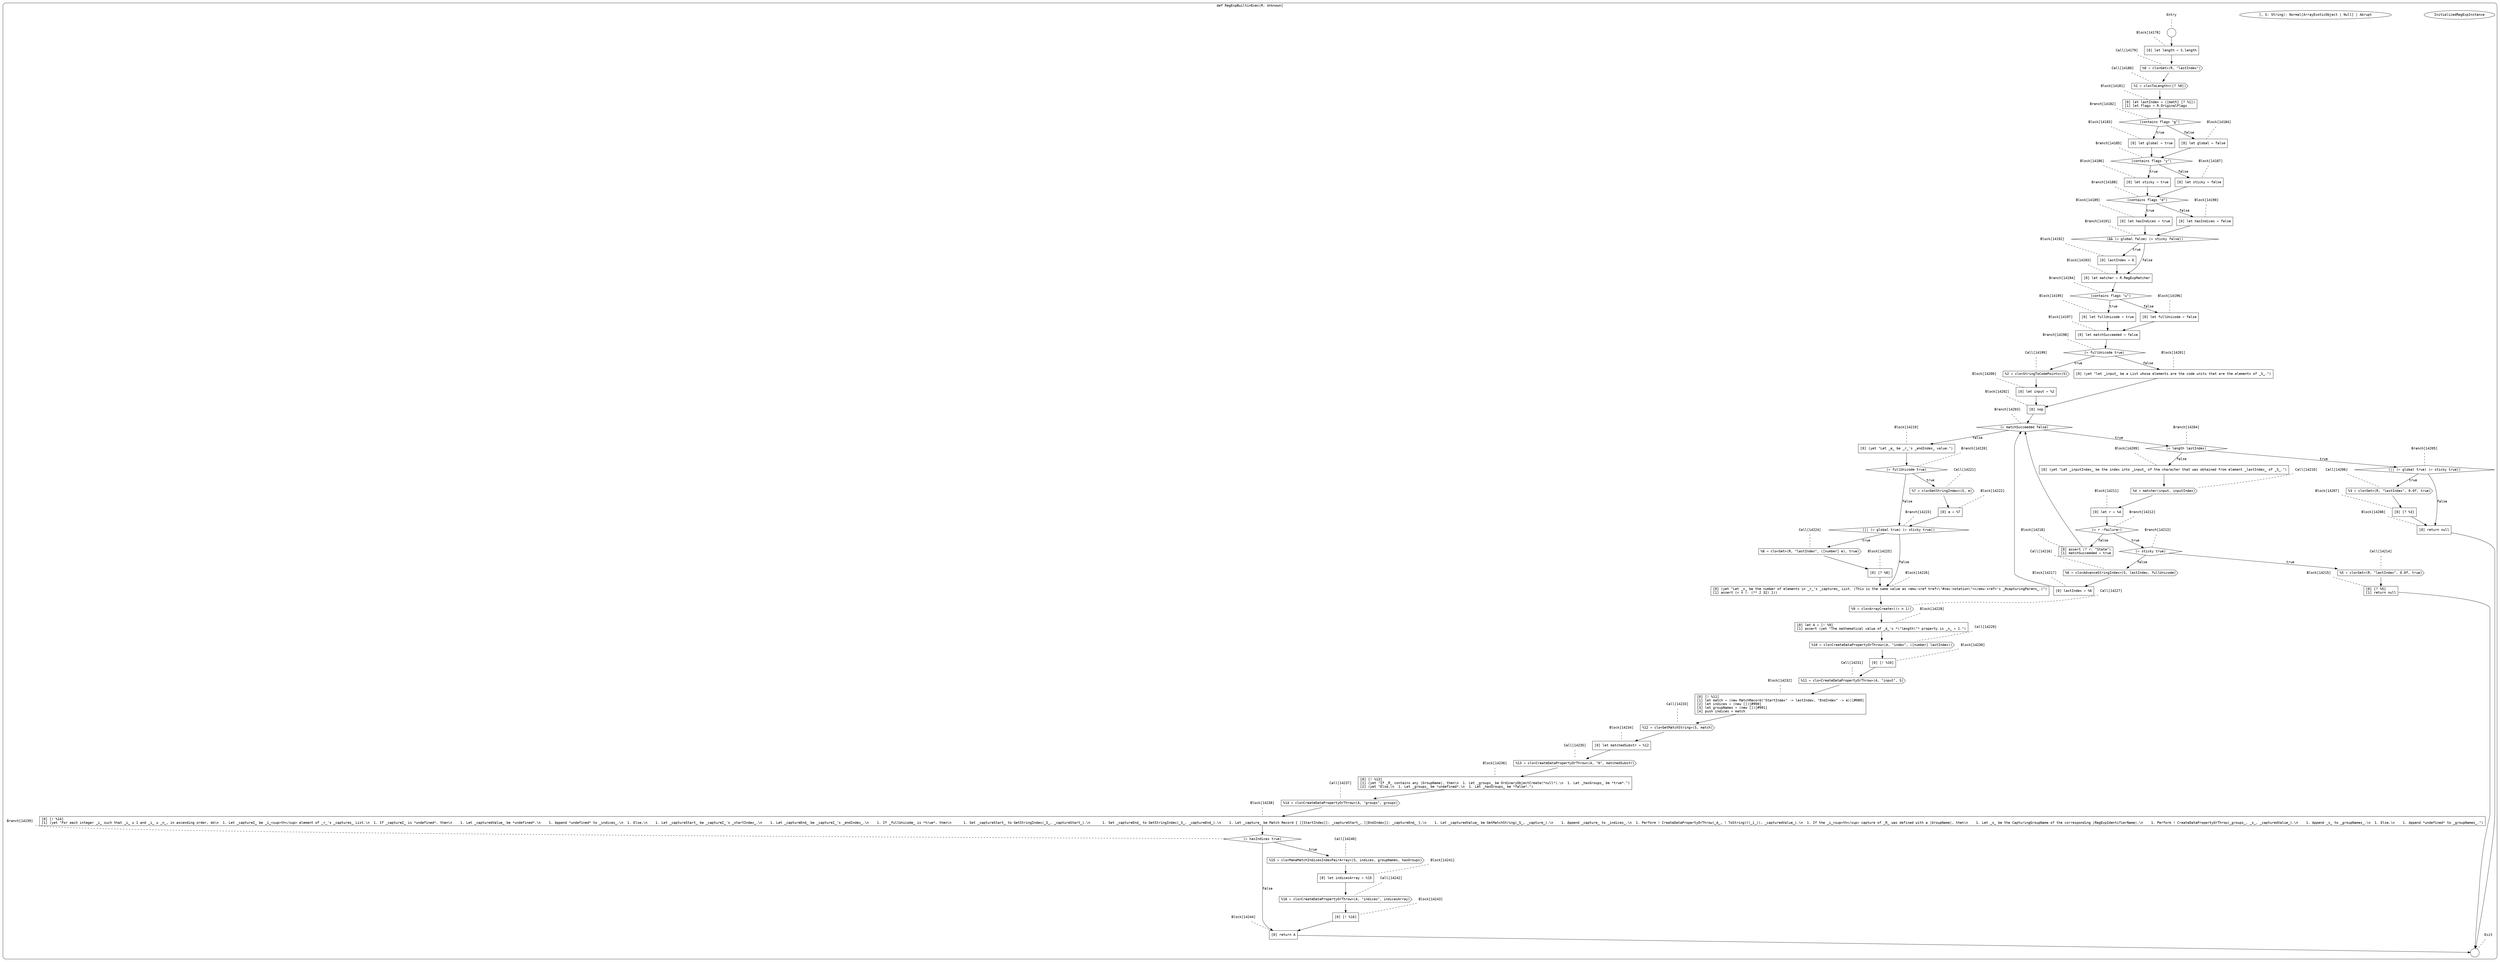 digraph {
  graph [fontname = "Consolas"]
  node [fontname = "Consolas"]
  edge [fontname = "Consolas"]
  subgraph cluster2313 {
    label = "def RegExpBuiltinExec(R: Unknown["InitializedRegExpInstance"], S: String): Normal[ArrayExoticObject | Null] | Abrupt"
    style = rounded
    cluster2313_entry_name [shape=none, label=<<font color="black">Entry</font>>]
    cluster2313_entry_name -> cluster2313_entry [arrowhead=none, color="black", style=dashed]
    cluster2313_entry [shape=circle label=" " color="black" fillcolor="white" style=filled]
    cluster2313_entry -> node14178 [color="black"]
    cluster2313_exit_name [shape=none, label=<<font color="black">Exit</font>>]
    cluster2313_exit_name -> cluster2313_exit [arrowhead=none, color="black", style=dashed]
    cluster2313_exit [shape=circle label=" " color="black" fillcolor="white" style=filled]
    node14178_name [shape=none, label=<<font color="black">Block[14178]</font>>]
    node14178_name -> node14178 [arrowhead=none, color="black", style=dashed]
    node14178 [shape=box, label=<<font color="black">[0] let length = S.length<BR ALIGN="LEFT"/></font>> color="black" fillcolor="white", style=filled]
    node14178 -> node14179 [color="black"]
    node14179_name [shape=none, label=<<font color="black">Call[14179]</font>>]
    node14179_name -> node14179 [arrowhead=none, color="black", style=dashed]
    node14179 [shape=cds, label=<<font color="black">%0 = clo&lt;Get&gt;(R, &quot;lastIndex&quot;)</font>> color="black" fillcolor="white", style=filled]
    node14179 -> node14180 [color="black"]
    node14180_name [shape=none, label=<<font color="black">Call[14180]</font>>]
    node14180_name -> node14180 [arrowhead=none, color="black", style=dashed]
    node14180 [shape=cds, label=<<font color="black">%1 = clo&lt;ToLength&gt;([? %0])</font>> color="black" fillcolor="white", style=filled]
    node14180 -> node14181 [color="black"]
    node14181_name [shape=none, label=<<font color="black">Block[14181]</font>>]
    node14181_name -> node14181 [arrowhead=none, color="black", style=dashed]
    node14181 [shape=box, label=<<font color="black">[0] let lastIndex = ([math] [? %1])<BR ALIGN="LEFT"/>[1] let flags = R.OriginalFlags<BR ALIGN="LEFT"/></font>> color="black" fillcolor="white", style=filled]
    node14181 -> node14182 [color="black"]
    node14182_name [shape=none, label=<<font color="black">Branch[14182]</font>>]
    node14182_name -> node14182 [arrowhead=none, color="black", style=dashed]
    node14182 [shape=diamond, label=<<font color="black">(contains flags &quot;g&quot;)</font>> color="black" fillcolor="white", style=filled]
    node14182 -> node14183 [label=<<font color="black">true</font>> color="black"]
    node14182 -> node14184 [label=<<font color="black">false</font>> color="black"]
    node14183_name [shape=none, label=<<font color="black">Block[14183]</font>>]
    node14183_name -> node14183 [arrowhead=none, color="black", style=dashed]
    node14183 [shape=box, label=<<font color="black">[0] let global = true<BR ALIGN="LEFT"/></font>> color="black" fillcolor="white", style=filled]
    node14183 -> node14185 [color="black"]
    node14184_name [shape=none, label=<<font color="black">Block[14184]</font>>]
    node14184_name -> node14184 [arrowhead=none, color="black", style=dashed]
    node14184 [shape=box, label=<<font color="black">[0] let global = false<BR ALIGN="LEFT"/></font>> color="black" fillcolor="white", style=filled]
    node14184 -> node14185 [color="black"]
    node14185_name [shape=none, label=<<font color="black">Branch[14185]</font>>]
    node14185_name -> node14185 [arrowhead=none, color="black", style=dashed]
    node14185 [shape=diamond, label=<<font color="black">(contains flags &quot;y&quot;)</font>> color="black" fillcolor="white", style=filled]
    node14185 -> node14186 [label=<<font color="black">true</font>> color="black"]
    node14185 -> node14187 [label=<<font color="black">false</font>> color="black"]
    node14186_name [shape=none, label=<<font color="black">Block[14186]</font>>]
    node14186_name -> node14186 [arrowhead=none, color="black", style=dashed]
    node14186 [shape=box, label=<<font color="black">[0] let sticky = true<BR ALIGN="LEFT"/></font>> color="black" fillcolor="white", style=filled]
    node14186 -> node14188 [color="black"]
    node14187_name [shape=none, label=<<font color="black">Block[14187]</font>>]
    node14187_name -> node14187 [arrowhead=none, color="black", style=dashed]
    node14187 [shape=box, label=<<font color="black">[0] let sticky = false<BR ALIGN="LEFT"/></font>> color="black" fillcolor="white", style=filled]
    node14187 -> node14188 [color="black"]
    node14188_name [shape=none, label=<<font color="black">Branch[14188]</font>>]
    node14188_name -> node14188 [arrowhead=none, color="black", style=dashed]
    node14188 [shape=diamond, label=<<font color="black">(contains flags &quot;d&quot;)</font>> color="black" fillcolor="white", style=filled]
    node14188 -> node14189 [label=<<font color="black">true</font>> color="black"]
    node14188 -> node14190 [label=<<font color="black">false</font>> color="black"]
    node14189_name [shape=none, label=<<font color="black">Block[14189]</font>>]
    node14189_name -> node14189 [arrowhead=none, color="black", style=dashed]
    node14189 [shape=box, label=<<font color="black">[0] let hasIndices = true<BR ALIGN="LEFT"/></font>> color="black" fillcolor="white", style=filled]
    node14189 -> node14191 [color="black"]
    node14190_name [shape=none, label=<<font color="black">Block[14190]</font>>]
    node14190_name -> node14190 [arrowhead=none, color="black", style=dashed]
    node14190 [shape=box, label=<<font color="black">[0] let hasIndices = false<BR ALIGN="LEFT"/></font>> color="black" fillcolor="white", style=filled]
    node14190 -> node14191 [color="black"]
    node14191_name [shape=none, label=<<font color="black">Branch[14191]</font>>]
    node14191_name -> node14191 [arrowhead=none, color="black", style=dashed]
    node14191 [shape=diamond, label=<<font color="black">(&amp;&amp; (= global false) (= sticky false))</font>> color="black" fillcolor="white", style=filled]
    node14191 -> node14192 [label=<<font color="black">true</font>> color="black"]
    node14191 -> node14193 [label=<<font color="black">false</font>> color="black"]
    node14192_name [shape=none, label=<<font color="black">Block[14192]</font>>]
    node14192_name -> node14192 [arrowhead=none, color="black", style=dashed]
    node14192 [shape=box, label=<<font color="black">[0] lastIndex = 0<BR ALIGN="LEFT"/></font>> color="black" fillcolor="white", style=filled]
    node14192 -> node14193 [color="black"]
    node14193_name [shape=none, label=<<font color="black">Block[14193]</font>>]
    node14193_name -> node14193 [arrowhead=none, color="black", style=dashed]
    node14193 [shape=box, label=<<font color="black">[0] let matcher = R.RegExpMatcher<BR ALIGN="LEFT"/></font>> color="black" fillcolor="white", style=filled]
    node14193 -> node14194 [color="black"]
    node14194_name [shape=none, label=<<font color="black">Branch[14194]</font>>]
    node14194_name -> node14194 [arrowhead=none, color="black", style=dashed]
    node14194 [shape=diamond, label=<<font color="black">(contains flags &quot;u&quot;)</font>> color="black" fillcolor="white", style=filled]
    node14194 -> node14195 [label=<<font color="black">true</font>> color="black"]
    node14194 -> node14196 [label=<<font color="black">false</font>> color="black"]
    node14195_name [shape=none, label=<<font color="black">Block[14195]</font>>]
    node14195_name -> node14195 [arrowhead=none, color="black", style=dashed]
    node14195 [shape=box, label=<<font color="black">[0] let fullUnicode = true<BR ALIGN="LEFT"/></font>> color="black" fillcolor="white", style=filled]
    node14195 -> node14197 [color="black"]
    node14196_name [shape=none, label=<<font color="black">Block[14196]</font>>]
    node14196_name -> node14196 [arrowhead=none, color="black", style=dashed]
    node14196 [shape=box, label=<<font color="black">[0] let fullUnicode = false<BR ALIGN="LEFT"/></font>> color="black" fillcolor="white", style=filled]
    node14196 -> node14197 [color="black"]
    node14197_name [shape=none, label=<<font color="black">Block[14197]</font>>]
    node14197_name -> node14197 [arrowhead=none, color="black", style=dashed]
    node14197 [shape=box, label=<<font color="black">[0] let matchSucceeded = false<BR ALIGN="LEFT"/></font>> color="black" fillcolor="white", style=filled]
    node14197 -> node14198 [color="black"]
    node14198_name [shape=none, label=<<font color="black">Branch[14198]</font>>]
    node14198_name -> node14198 [arrowhead=none, color="black", style=dashed]
    node14198 [shape=diamond, label=<<font color="black">(= fullUnicode true)</font>> color="black" fillcolor="white", style=filled]
    node14198 -> node14199 [label=<<font color="black">true</font>> color="black"]
    node14198 -> node14201 [label=<<font color="black">false</font>> color="black"]
    node14199_name [shape=none, label=<<font color="black">Call[14199]</font>>]
    node14199_name -> node14199 [arrowhead=none, color="black", style=dashed]
    node14199 [shape=cds, label=<<font color="black">%2 = clo&lt;StringToCodePoints&gt;(S)</font>> color="black" fillcolor="white", style=filled]
    node14199 -> node14200 [color="black"]
    node14201_name [shape=none, label=<<font color="black">Block[14201]</font>>]
    node14201_name -> node14201 [arrowhead=none, color="black", style=dashed]
    node14201 [shape=box, label=<<font color="black">[0] (yet &quot;let _input_ be a List whose elements are the code units that are the elements of _S_.&quot;)<BR ALIGN="LEFT"/></font>> color="black" fillcolor="white", style=filled]
    node14201 -> node14202 [color="black"]
    node14200_name [shape=none, label=<<font color="black">Block[14200]</font>>]
    node14200_name -> node14200 [arrowhead=none, color="black", style=dashed]
    node14200 [shape=box, label=<<font color="black">[0] let input = %2<BR ALIGN="LEFT"/></font>> color="black" fillcolor="white", style=filled]
    node14200 -> node14202 [color="black"]
    node14202_name [shape=none, label=<<font color="black">Block[14202]</font>>]
    node14202_name -> node14202 [arrowhead=none, color="black", style=dashed]
    node14202 [shape=box, label=<<font color="black">[0] nop<BR ALIGN="LEFT"/></font>> color="black" fillcolor="white", style=filled]
    node14202 -> node14203 [color="black"]
    node14203_name [shape=none, label=<<font color="black">Branch[14203]</font>>]
    node14203_name -> node14203 [arrowhead=none, color="black", style=dashed]
    node14203 [shape=diamond, label=<<font color="black">(= matchSucceeded false)</font>> color="black" fillcolor="white", style=filled]
    node14203 -> node14204 [label=<<font color="black">true</font>> color="black"]
    node14203 -> node14219 [label=<<font color="black">false</font>> color="black"]
    node14204_name [shape=none, label=<<font color="black">Branch[14204]</font>>]
    node14204_name -> node14204 [arrowhead=none, color="black", style=dashed]
    node14204 [shape=diamond, label=<<font color="black">(&lt; length lastIndex)</font>> color="black" fillcolor="white", style=filled]
    node14204 -> node14205 [label=<<font color="black">true</font>> color="black"]
    node14204 -> node14209 [label=<<font color="black">false</font>> color="black"]
    node14219_name [shape=none, label=<<font color="black">Block[14219]</font>>]
    node14219_name -> node14219 [arrowhead=none, color="black", style=dashed]
    node14219 [shape=box, label=<<font color="black">[0] (yet &quot;Let _e_ be _r_'s _endIndex_ value.&quot;)<BR ALIGN="LEFT"/></font>> color="black" fillcolor="white", style=filled]
    node14219 -> node14220 [color="black"]
    node14205_name [shape=none, label=<<font color="black">Branch[14205]</font>>]
    node14205_name -> node14205 [arrowhead=none, color="black", style=dashed]
    node14205 [shape=diamond, label=<<font color="black">(|| (= global true) (= sticky true))</font>> color="black" fillcolor="white", style=filled]
    node14205 -> node14206 [label=<<font color="black">true</font>> color="black"]
    node14205 -> node14208 [label=<<font color="black">false</font>> color="black"]
    node14209_name [shape=none, label=<<font color="black">Block[14209]</font>>]
    node14209_name -> node14209 [arrowhead=none, color="black", style=dashed]
    node14209 [shape=box, label=<<font color="black">[0] (yet &quot;Let _inputIndex_ be the index into _input_ of the character that was obtained from element _lastIndex_ of _S_.&quot;)<BR ALIGN="LEFT"/></font>> color="black" fillcolor="white", style=filled]
    node14209 -> node14210 [color="black"]
    node14220_name [shape=none, label=<<font color="black">Branch[14220]</font>>]
    node14220_name -> node14220 [arrowhead=none, color="black", style=dashed]
    node14220 [shape=diamond, label=<<font color="black">(= fullUnicode true)</font>> color="black" fillcolor="white", style=filled]
    node14220 -> node14221 [label=<<font color="black">true</font>> color="black"]
    node14220 -> node14223 [label=<<font color="black">false</font>> color="black"]
    node14206_name [shape=none, label=<<font color="black">Call[14206]</font>>]
    node14206_name -> node14206 [arrowhead=none, color="black", style=dashed]
    node14206 [shape=cds, label=<<font color="black">%3 = clo&lt;Set&gt;(R, &quot;lastIndex&quot;, 0.0f, true)</font>> color="black" fillcolor="white", style=filled]
    node14206 -> node14207 [color="black"]
    node14208_name [shape=none, label=<<font color="black">Block[14208]</font>>]
    node14208_name -> node14208 [arrowhead=none, color="black", style=dashed]
    node14208 [shape=box, label=<<font color="black">[0] return null<BR ALIGN="LEFT"/></font>> color="black" fillcolor="white", style=filled]
    node14208 -> cluster2313_exit [color="black"]
    node14210_name [shape=none, label=<<font color="black">Call[14210]</font>>]
    node14210_name -> node14210 [arrowhead=none, color="black", style=dashed]
    node14210 [shape=cds, label=<<font color="black">%4 = matcher(input, inputIndex)</font>> color="black" fillcolor="white", style=filled]
    node14210 -> node14211 [color="black"]
    node14221_name [shape=none, label=<<font color="black">Call[14221]</font>>]
    node14221_name -> node14221 [arrowhead=none, color="black", style=dashed]
    node14221 [shape=cds, label=<<font color="black">%7 = clo&lt;GetStringIndex&gt;(S, e)</font>> color="black" fillcolor="white", style=filled]
    node14221 -> node14222 [color="black"]
    node14223_name [shape=none, label=<<font color="black">Branch[14223]</font>>]
    node14223_name -> node14223 [arrowhead=none, color="black", style=dashed]
    node14223 [shape=diamond, label=<<font color="black">(|| (= global true) (= sticky true))</font>> color="black" fillcolor="white", style=filled]
    node14223 -> node14224 [label=<<font color="black">true</font>> color="black"]
    node14223 -> node14226 [label=<<font color="black">false</font>> color="black"]
    node14207_name [shape=none, label=<<font color="black">Block[14207]</font>>]
    node14207_name -> node14207 [arrowhead=none, color="black", style=dashed]
    node14207 [shape=box, label=<<font color="black">[0] [? %3]<BR ALIGN="LEFT"/></font>> color="black" fillcolor="white", style=filled]
    node14207 -> node14208 [color="black"]
    node14211_name [shape=none, label=<<font color="black">Block[14211]</font>>]
    node14211_name -> node14211 [arrowhead=none, color="black", style=dashed]
    node14211 [shape=box, label=<<font color="black">[0] let r = %4<BR ALIGN="LEFT"/></font>> color="black" fillcolor="white", style=filled]
    node14211 -> node14212 [color="black"]
    node14222_name [shape=none, label=<<font color="black">Block[14222]</font>>]
    node14222_name -> node14222 [arrowhead=none, color="black", style=dashed]
    node14222 [shape=box, label=<<font color="black">[0] e = %7<BR ALIGN="LEFT"/></font>> color="black" fillcolor="white", style=filled]
    node14222 -> node14223 [color="black"]
    node14224_name [shape=none, label=<<font color="black">Call[14224]</font>>]
    node14224_name -> node14224 [arrowhead=none, color="black", style=dashed]
    node14224 [shape=cds, label=<<font color="black">%8 = clo&lt;Set&gt;(R, &quot;lastIndex&quot;, ([number] e), true)</font>> color="black" fillcolor="white", style=filled]
    node14224 -> node14225 [color="black"]
    node14226_name [shape=none, label=<<font color="black">Block[14226]</font>>]
    node14226_name -> node14226 [arrowhead=none, color="black", style=dashed]
    node14226 [shape=box, label=<<font color="black">[0] (yet &quot;Let _n_ be the number of elements in _r_'s _captures_ List. (This is the same value as &lt;emu-xref href=\&quot;#sec-notation\&quot;&gt;&lt;/emu-xref&gt;'s _NcapturingParens_.)&quot;)<BR ALIGN="LEFT"/>[1] assert (&lt; n (- (** 2 32) 1))<BR ALIGN="LEFT"/></font>> color="black" fillcolor="white", style=filled]
    node14226 -> node14227 [color="black"]
    node14212_name [shape=none, label=<<font color="black">Branch[14212]</font>>]
    node14212_name -> node14212 [arrowhead=none, color="black", style=dashed]
    node14212 [shape=diamond, label=<<font color="black">(= r ~failure~)</font>> color="black" fillcolor="white", style=filled]
    node14212 -> node14213 [label=<<font color="black">true</font>> color="black"]
    node14212 -> node14218 [label=<<font color="black">false</font>> color="black"]
    node14225_name [shape=none, label=<<font color="black">Block[14225]</font>>]
    node14225_name -> node14225 [arrowhead=none, color="black", style=dashed]
    node14225 [shape=box, label=<<font color="black">[0] [? %8]<BR ALIGN="LEFT"/></font>> color="black" fillcolor="white", style=filled]
    node14225 -> node14226 [color="black"]
    node14227_name [shape=none, label=<<font color="black">Call[14227]</font>>]
    node14227_name -> node14227 [arrowhead=none, color="black", style=dashed]
    node14227 [shape=cds, label=<<font color="black">%9 = clo&lt;ArrayCreate&gt;((+ n 1))</font>> color="black" fillcolor="white", style=filled]
    node14227 -> node14228 [color="black"]
    node14213_name [shape=none, label=<<font color="black">Branch[14213]</font>>]
    node14213_name -> node14213 [arrowhead=none, color="black", style=dashed]
    node14213 [shape=diamond, label=<<font color="black">(= sticky true)</font>> color="black" fillcolor="white", style=filled]
    node14213 -> node14214 [label=<<font color="black">true</font>> color="black"]
    node14213 -> node14216 [label=<<font color="black">false</font>> color="black"]
    node14218_name [shape=none, label=<<font color="black">Block[14218]</font>>]
    node14218_name -> node14218 [arrowhead=none, color="black", style=dashed]
    node14218 [shape=box, label=<<font color="black">[0] assert (? r: &quot;State&quot;)<BR ALIGN="LEFT"/>[1] matchSucceeded = true<BR ALIGN="LEFT"/></font>> color="black" fillcolor="white", style=filled]
    node14218 -> node14203 [color="black"]
    node14228_name [shape=none, label=<<font color="black">Block[14228]</font>>]
    node14228_name -> node14228 [arrowhead=none, color="black", style=dashed]
    node14228 [shape=box, label=<<font color="black">[0] let A = [! %9]<BR ALIGN="LEFT"/>[1] assert (yet &quot;The mathematical value of _A_'s *\&quot;length\&quot;* property is _n_ + 1.&quot;)<BR ALIGN="LEFT"/></font>> color="black" fillcolor="white", style=filled]
    node14228 -> node14229 [color="black"]
    node14214_name [shape=none, label=<<font color="black">Call[14214]</font>>]
    node14214_name -> node14214 [arrowhead=none, color="black", style=dashed]
    node14214 [shape=cds, label=<<font color="black">%5 = clo&lt;Set&gt;(R, &quot;lastIndex&quot;, 0.0f, true)</font>> color="black" fillcolor="white", style=filled]
    node14214 -> node14215 [color="black"]
    node14216_name [shape=none, label=<<font color="black">Call[14216]</font>>]
    node14216_name -> node14216 [arrowhead=none, color="black", style=dashed]
    node14216 [shape=cds, label=<<font color="black">%6 = clo&lt;AdvanceStringIndex&gt;(S, lastIndex, fullUnicode)</font>> color="black" fillcolor="white", style=filled]
    node14216 -> node14217 [color="black"]
    node14229_name [shape=none, label=<<font color="black">Call[14229]</font>>]
    node14229_name -> node14229 [arrowhead=none, color="black", style=dashed]
    node14229 [shape=cds, label=<<font color="black">%10 = clo&lt;CreateDataPropertyOrThrow&gt;(A, &quot;index&quot;, ([number] lastIndex))</font>> color="black" fillcolor="white", style=filled]
    node14229 -> node14230 [color="black"]
    node14215_name [shape=none, label=<<font color="black">Block[14215]</font>>]
    node14215_name -> node14215 [arrowhead=none, color="black", style=dashed]
    node14215 [shape=box, label=<<font color="black">[0] [? %5]<BR ALIGN="LEFT"/>[1] return null<BR ALIGN="LEFT"/></font>> color="black" fillcolor="white", style=filled]
    node14215 -> cluster2313_exit [color="black"]
    node14217_name [shape=none, label=<<font color="black">Block[14217]</font>>]
    node14217_name -> node14217 [arrowhead=none, color="black", style=dashed]
    node14217 [shape=box, label=<<font color="black">[0] lastIndex = %6<BR ALIGN="LEFT"/></font>> color="black" fillcolor="white", style=filled]
    node14217 -> node14203 [color="black"]
    node14230_name [shape=none, label=<<font color="black">Block[14230]</font>>]
    node14230_name -> node14230 [arrowhead=none, color="black", style=dashed]
    node14230 [shape=box, label=<<font color="black">[0] [! %10]<BR ALIGN="LEFT"/></font>> color="black" fillcolor="white", style=filled]
    node14230 -> node14231 [color="black"]
    node14231_name [shape=none, label=<<font color="black">Call[14231]</font>>]
    node14231_name -> node14231 [arrowhead=none, color="black", style=dashed]
    node14231 [shape=cds, label=<<font color="black">%11 = clo&lt;CreateDataPropertyOrThrow&gt;(A, &quot;input&quot;, S)</font>> color="black" fillcolor="white", style=filled]
    node14231 -> node14232 [color="black"]
    node14232_name [shape=none, label=<<font color="black">Block[14232]</font>>]
    node14232_name -> node14232 [arrowhead=none, color="black", style=dashed]
    node14232 [shape=box, label=<<font color="black">[0] [! %11]<BR ALIGN="LEFT"/>[1] let match = (new MatchRecord(&quot;StartIndex&quot; -&gt; lastIndex, &quot;EndIndex&quot; -&gt; e))[#989]<BR ALIGN="LEFT"/>[2] let indices = (new [])[#990]<BR ALIGN="LEFT"/>[3] let groupNames = (new [])[#991]<BR ALIGN="LEFT"/>[4] push indices &lt; match<BR ALIGN="LEFT"/></font>> color="black" fillcolor="white", style=filled]
    node14232 -> node14233 [color="black"]
    node14233_name [shape=none, label=<<font color="black">Call[14233]</font>>]
    node14233_name -> node14233 [arrowhead=none, color="black", style=dashed]
    node14233 [shape=cds, label=<<font color="black">%12 = clo&lt;GetMatchString&gt;(S, match)</font>> color="black" fillcolor="white", style=filled]
    node14233 -> node14234 [color="black"]
    node14234_name [shape=none, label=<<font color="black">Block[14234]</font>>]
    node14234_name -> node14234 [arrowhead=none, color="black", style=dashed]
    node14234 [shape=box, label=<<font color="black">[0] let matchedSubstr = %12<BR ALIGN="LEFT"/></font>> color="black" fillcolor="white", style=filled]
    node14234 -> node14235 [color="black"]
    node14235_name [shape=none, label=<<font color="black">Call[14235]</font>>]
    node14235_name -> node14235 [arrowhead=none, color="black", style=dashed]
    node14235 [shape=cds, label=<<font color="black">%13 = clo&lt;CreateDataPropertyOrThrow&gt;(A, &quot;0&quot;, matchedSubstr)</font>> color="black" fillcolor="white", style=filled]
    node14235 -> node14236 [color="black"]
    node14236_name [shape=none, label=<<font color="black">Block[14236]</font>>]
    node14236_name -> node14236 [arrowhead=none, color="black", style=dashed]
    node14236 [shape=box, label=<<font color="black">[0] [! %13]<BR ALIGN="LEFT"/>[1] (yet &quot;If _R_ contains any |GroupName|, then\n  1. Let _groups_ be OrdinaryObjectCreate(*null*).\n  1. Let _hasGroups_ be *true*.&quot;)<BR ALIGN="LEFT"/>[2] (yet &quot;Else,\n  1. Let _groups_ be *undefined*.\n  1. Let _hasGroups_ be *false*.&quot;)<BR ALIGN="LEFT"/></font>> color="black" fillcolor="white", style=filled]
    node14236 -> node14237 [color="black"]
    node14237_name [shape=none, label=<<font color="black">Call[14237]</font>>]
    node14237_name -> node14237 [arrowhead=none, color="black", style=dashed]
    node14237 [shape=cds, label=<<font color="black">%14 = clo&lt;CreateDataPropertyOrThrow&gt;(A, &quot;groups&quot;, groups)</font>> color="black" fillcolor="white", style=filled]
    node14237 -> node14238 [color="black"]
    node14238_name [shape=none, label=<<font color="black">Block[14238]</font>>]
    node14238_name -> node14238 [arrowhead=none, color="black", style=dashed]
    node14238 [shape=box, label=<<font color="black">[0] [! %14]<BR ALIGN="LEFT"/>[1] (yet &quot;For each integer _i_ such that _i_ &ge; 1 and _i_ &le; _n_, in ascending order, do\n  1. Let _captureI_ be _i_&lt;sup&gt;th&lt;/sup&gt; element of _r_'s _captures_ List.\n  1. If _captureI_ is *undefined*, then\n    1. Let _capturedValue_ be *undefined*.\n    1. Append *undefined* to _indices_.\n  1. Else,\n    1. Let _captureStart_ be _captureI_'s _startIndex_.\n    1. Let _captureEnd_ be _captureI_'s _endIndex_.\n    1. If _fullUnicode_ is *true*, then\n      1. Set _captureStart_ to GetStringIndex(_S_, _captureStart_).\n      1. Set _captureEnd_ to GetStringIndex(_S_, _captureEnd_).\n    1. Let _capture_ be Match Record { [[StartIndex]]: _captureStart_, [[EndIndex]]: _captureEnd_ }.\n    1. Let _capturedValue_ be GetMatchString(_S_, _capture_).\n    1. Append _capture_ to _indices_.\n  1. Perform ! CreateDataPropertyOrThrow(_A_, ! ToString(𝔽(_i_)), _capturedValue_).\n  1. If the _i_&lt;sup&gt;th&lt;/sup&gt; capture of _R_ was defined with a |GroupName|, then\n    1. Let _s_ be the CapturingGroupName of the corresponding |RegExpIdentifierName|.\n    1. Perform ! CreateDataPropertyOrThrow(_groups_, _s_, _capturedValue_).\n    1. Append _s_ to _groupNames_.\n  1. Else,\n    1. Append *undefined* to _groupNames_.&quot;)<BR ALIGN="LEFT"/></font>> color="black" fillcolor="white", style=filled]
    node14238 -> node14239 [color="black"]
    node14239_name [shape=none, label=<<font color="black">Branch[14239]</font>>]
    node14239_name -> node14239 [arrowhead=none, color="black", style=dashed]
    node14239 [shape=diamond, label=<<font color="black">(= hasIndices true)</font>> color="black" fillcolor="white", style=filled]
    node14239 -> node14240 [label=<<font color="black">true</font>> color="black"]
    node14239 -> node14244 [label=<<font color="black">false</font>> color="black"]
    node14240_name [shape=none, label=<<font color="black">Call[14240]</font>>]
    node14240_name -> node14240 [arrowhead=none, color="black", style=dashed]
    node14240 [shape=cds, label=<<font color="black">%15 = clo&lt;MakeMatchIndicesIndexPairArray&gt;(S, indices, groupNames, hasGroups)</font>> color="black" fillcolor="white", style=filled]
    node14240 -> node14241 [color="black"]
    node14244_name [shape=none, label=<<font color="black">Block[14244]</font>>]
    node14244_name -> node14244 [arrowhead=none, color="black", style=dashed]
    node14244 [shape=box, label=<<font color="black">[0] return A<BR ALIGN="LEFT"/></font>> color="black" fillcolor="white", style=filled]
    node14244 -> cluster2313_exit [color="black"]
    node14241_name [shape=none, label=<<font color="black">Block[14241]</font>>]
    node14241_name -> node14241 [arrowhead=none, color="black", style=dashed]
    node14241 [shape=box, label=<<font color="black">[0] let indicesArray = %15<BR ALIGN="LEFT"/></font>> color="black" fillcolor="white", style=filled]
    node14241 -> node14242 [color="black"]
    node14242_name [shape=none, label=<<font color="black">Call[14242]</font>>]
    node14242_name -> node14242 [arrowhead=none, color="black", style=dashed]
    node14242 [shape=cds, label=<<font color="black">%16 = clo&lt;CreateDataPropertyOrThrow&gt;(A, &quot;indices&quot;, indicesArray)</font>> color="black" fillcolor="white", style=filled]
    node14242 -> node14243 [color="black"]
    node14243_name [shape=none, label=<<font color="black">Block[14243]</font>>]
    node14243_name -> node14243 [arrowhead=none, color="black", style=dashed]
    node14243 [shape=box, label=<<font color="black">[0] [! %16]<BR ALIGN="LEFT"/></font>> color="black" fillcolor="white", style=filled]
    node14243 -> node14244 [color="black"]
  }
}